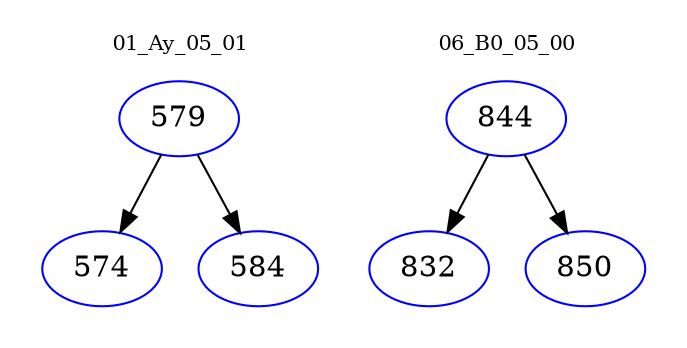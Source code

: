 digraph{
subgraph cluster_0 {
color = white
label = "01_Ay_05_01";
fontsize=10;
T0_579 [label="579", color="blue"]
T0_579 -> T0_574 [color="black"]
T0_574 [label="574", color="blue"]
T0_579 -> T0_584 [color="black"]
T0_584 [label="584", color="blue"]
}
subgraph cluster_1 {
color = white
label = "06_B0_05_00";
fontsize=10;
T1_844 [label="844", color="blue"]
T1_844 -> T1_832 [color="black"]
T1_832 [label="832", color="blue"]
T1_844 -> T1_850 [color="black"]
T1_850 [label="850", color="blue"]
}
}
